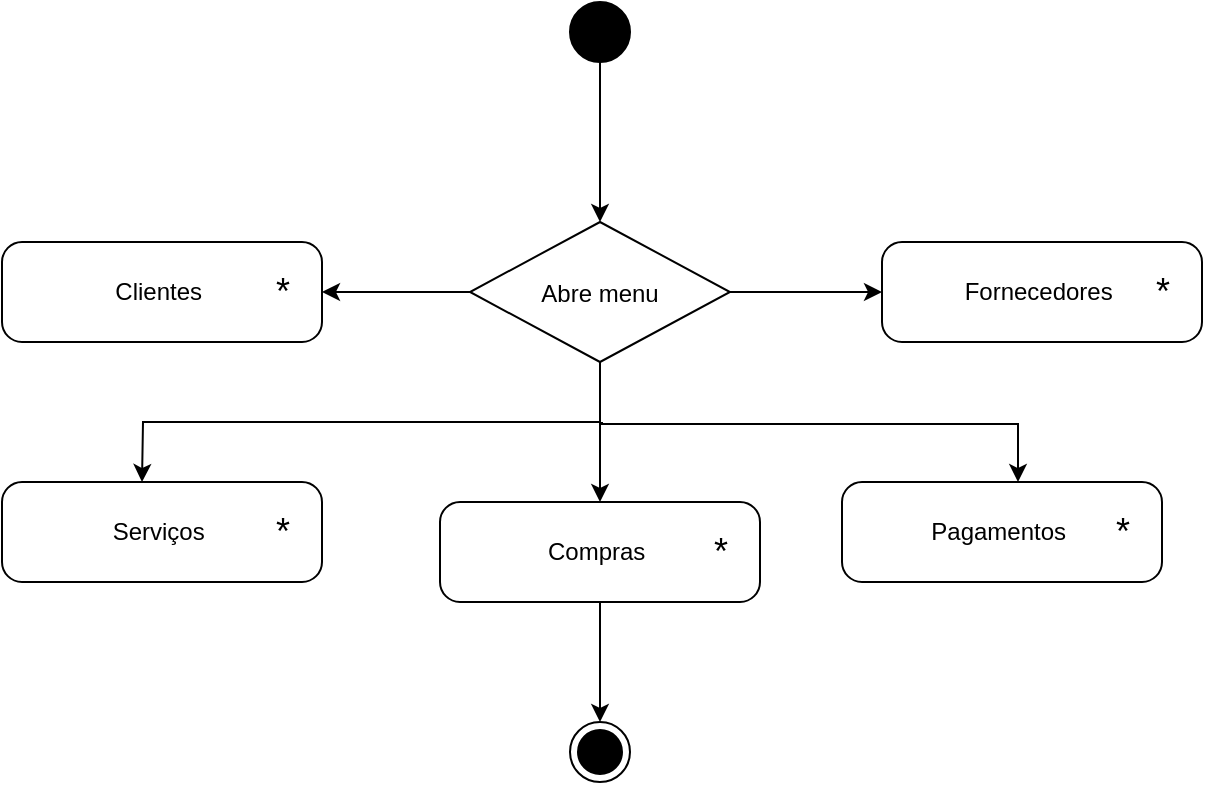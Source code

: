 <mxfile version="22.1.4" type="device">
  <diagram name="Página-1" id="jahG8-6LIpspOq8SztPm">
    <mxGraphModel dx="1032" dy="539" grid="1" gridSize="10" guides="1" tooltips="1" connect="1" arrows="1" fold="1" page="1" pageScale="1" pageWidth="827" pageHeight="1169" math="0" shadow="0">
      <root>
        <mxCell id="0" />
        <mxCell id="1" parent="0" />
        <mxCell id="iecgY2AoDZlZf07ehHM2-23" value="" style="edgeStyle=orthogonalEdgeStyle;rounded=0;orthogonalLoop=1;jettySize=auto;html=1;" edge="1" parent="1" source="iecgY2AoDZlZf07ehHM2-21">
          <mxGeometry relative="1" as="geometry">
            <mxPoint x="399" y="160" as="targetPoint" />
          </mxGeometry>
        </mxCell>
        <mxCell id="iecgY2AoDZlZf07ehHM2-21" value="" style="ellipse;fillColor=strokeColor;html=1;" vertex="1" parent="1">
          <mxGeometry x="384" y="50" width="30" height="30" as="geometry" />
        </mxCell>
        <mxCell id="iecgY2AoDZlZf07ehHM2-24" value="Clientes&amp;nbsp;" style="html=1;dashed=0;rounded=1;absoluteArcSize=1;arcSize=20;verticalAlign=middle;align=center;whiteSpace=wrap;" vertex="1" parent="1">
          <mxGeometry x="100" y="170" width="160" height="50" as="geometry" />
        </mxCell>
        <mxCell id="iecgY2AoDZlZf07ehHM2-25" value="&lt;font style=&quot;font-size: 18px;&quot;&gt;*&lt;/font&gt;" style="text;resizeWidth=0;resizeHeight=0;points=[];part=1;verticalAlign=middle;align=center;html=1;" vertex="1" parent="iecgY2AoDZlZf07ehHM2-24">
          <mxGeometry x="1" y="0.5" width="41" height="20" relative="1" as="geometry">
            <mxPoint x="-41" y="-10" as="offset" />
          </mxGeometry>
        </mxCell>
        <mxCell id="iecgY2AoDZlZf07ehHM2-27" value="" style="edgeStyle=orthogonalEdgeStyle;rounded=0;orthogonalLoop=1;jettySize=auto;html=1;" edge="1" parent="1" source="iecgY2AoDZlZf07ehHM2-26" target="iecgY2AoDZlZf07ehHM2-25">
          <mxGeometry relative="1" as="geometry" />
        </mxCell>
        <mxCell id="iecgY2AoDZlZf07ehHM2-31" value="" style="edgeStyle=orthogonalEdgeStyle;rounded=0;orthogonalLoop=1;jettySize=auto;html=1;" edge="1" parent="1" source="iecgY2AoDZlZf07ehHM2-26" target="iecgY2AoDZlZf07ehHM2-29">
          <mxGeometry relative="1" as="geometry" />
        </mxCell>
        <mxCell id="iecgY2AoDZlZf07ehHM2-38" value="" style="edgeStyle=orthogonalEdgeStyle;rounded=0;orthogonalLoop=1;jettySize=auto;html=1;entryX=0.5;entryY=0;entryDx=0;entryDy=0;" edge="1" parent="1" source="iecgY2AoDZlZf07ehHM2-26" target="iecgY2AoDZlZf07ehHM2-34">
          <mxGeometry relative="1" as="geometry" />
        </mxCell>
        <mxCell id="iecgY2AoDZlZf07ehHM2-26" value="Abre menu" style="rhombus;" vertex="1" parent="1">
          <mxGeometry x="334" y="160" width="130" height="70" as="geometry" />
        </mxCell>
        <mxCell id="iecgY2AoDZlZf07ehHM2-29" value="Fornecedores&amp;nbsp;" style="html=1;dashed=0;rounded=1;absoluteArcSize=1;arcSize=20;verticalAlign=middle;align=center;whiteSpace=wrap;" vertex="1" parent="1">
          <mxGeometry x="540" y="170" width="160" height="50" as="geometry" />
        </mxCell>
        <mxCell id="iecgY2AoDZlZf07ehHM2-30" value="&lt;font style=&quot;font-size: 18px;&quot;&gt;*&lt;/font&gt;" style="text;resizeWidth=0;resizeHeight=0;points=[];part=1;verticalAlign=middle;align=center;html=1;" vertex="1" parent="iecgY2AoDZlZf07ehHM2-29">
          <mxGeometry x="1" y="0.5" width="41" height="20" relative="1" as="geometry">
            <mxPoint x="-41" y="-10" as="offset" />
          </mxGeometry>
        </mxCell>
        <mxCell id="iecgY2AoDZlZf07ehHM2-32" value="Serviços&amp;nbsp;" style="html=1;dashed=0;rounded=1;absoluteArcSize=1;arcSize=20;verticalAlign=middle;align=center;whiteSpace=wrap;" vertex="1" parent="1">
          <mxGeometry x="100" y="290" width="160" height="50" as="geometry" />
        </mxCell>
        <mxCell id="iecgY2AoDZlZf07ehHM2-33" value="&lt;font style=&quot;font-size: 18px;&quot;&gt;*&lt;/font&gt;" style="text;resizeWidth=0;resizeHeight=0;points=[];part=1;verticalAlign=middle;align=center;html=1;" vertex="1" parent="iecgY2AoDZlZf07ehHM2-32">
          <mxGeometry x="1" y="0.5" width="41" height="20" relative="1" as="geometry">
            <mxPoint x="-41" y="-10" as="offset" />
          </mxGeometry>
        </mxCell>
        <mxCell id="iecgY2AoDZlZf07ehHM2-43" value="" style="edgeStyle=orthogonalEdgeStyle;rounded=0;orthogonalLoop=1;jettySize=auto;html=1;" edge="1" parent="1" source="iecgY2AoDZlZf07ehHM2-34">
          <mxGeometry relative="1" as="geometry">
            <mxPoint x="399" y="410" as="targetPoint" />
          </mxGeometry>
        </mxCell>
        <mxCell id="iecgY2AoDZlZf07ehHM2-34" value="Compras&amp;nbsp;" style="html=1;dashed=0;rounded=1;absoluteArcSize=1;arcSize=20;verticalAlign=middle;align=center;whiteSpace=wrap;" vertex="1" parent="1">
          <mxGeometry x="319" y="300" width="160" height="50" as="geometry" />
        </mxCell>
        <mxCell id="iecgY2AoDZlZf07ehHM2-35" value="&lt;font style=&quot;font-size: 18px;&quot;&gt;*&lt;/font&gt;" style="text;resizeWidth=0;resizeHeight=0;points=[];part=1;verticalAlign=middle;align=center;html=1;" vertex="1" parent="iecgY2AoDZlZf07ehHM2-34">
          <mxGeometry x="1" y="0.5" width="41" height="20" relative="1" as="geometry">
            <mxPoint x="-41" y="-10" as="offset" />
          </mxGeometry>
        </mxCell>
        <mxCell id="iecgY2AoDZlZf07ehHM2-36" value="Pagamentos&amp;nbsp;" style="html=1;dashed=0;rounded=1;absoluteArcSize=1;arcSize=20;verticalAlign=middle;align=center;whiteSpace=wrap;" vertex="1" parent="1">
          <mxGeometry x="520" y="290" width="160" height="50" as="geometry" />
        </mxCell>
        <mxCell id="iecgY2AoDZlZf07ehHM2-37" value="&lt;font style=&quot;font-size: 18px;&quot;&gt;*&lt;/font&gt;" style="text;resizeWidth=0;resizeHeight=0;points=[];part=1;verticalAlign=middle;align=center;html=1;" vertex="1" parent="iecgY2AoDZlZf07ehHM2-36">
          <mxGeometry x="1" y="0.5" width="41" height="20" relative="1" as="geometry">
            <mxPoint x="-41" y="-10" as="offset" />
          </mxGeometry>
        </mxCell>
        <mxCell id="iecgY2AoDZlZf07ehHM2-39" value="" style="edgeStyle=orthogonalEdgeStyle;rounded=0;orthogonalLoop=1;jettySize=auto;html=1;entryX=0.5;entryY=0;entryDx=0;entryDy=0;exitX=0.5;exitY=1;exitDx=0;exitDy=0;" edge="1" parent="1" source="iecgY2AoDZlZf07ehHM2-26">
          <mxGeometry relative="1" as="geometry">
            <mxPoint x="170" y="220" as="sourcePoint" />
            <mxPoint x="170" y="290" as="targetPoint" />
          </mxGeometry>
        </mxCell>
        <mxCell id="iecgY2AoDZlZf07ehHM2-41" value="" style="edgeStyle=orthogonalEdgeStyle;rounded=0;orthogonalLoop=1;jettySize=auto;html=1;" edge="1" parent="1" target="iecgY2AoDZlZf07ehHM2-36">
          <mxGeometry relative="1" as="geometry">
            <mxPoint x="400" y="260" as="sourcePoint" />
            <mxPoint x="180" y="300" as="targetPoint" />
            <Array as="points">
              <mxPoint x="400" y="261" />
              <mxPoint x="608" y="261" />
            </Array>
          </mxGeometry>
        </mxCell>
        <mxCell id="iecgY2AoDZlZf07ehHM2-44" value="" style="ellipse;html=1;shape=endState;fillColor=strokeColor;" vertex="1" parent="1">
          <mxGeometry x="384" y="410" width="30" height="30" as="geometry" />
        </mxCell>
      </root>
    </mxGraphModel>
  </diagram>
</mxfile>
